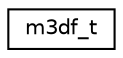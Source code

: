 digraph "Graphical Class Hierarchy"
{
 // LATEX_PDF_SIZE
  edge [fontname="Helvetica",fontsize="10",labelfontname="Helvetica",labelfontsize="10"];
  node [fontname="Helvetica",fontsize="10",shape=record];
  rankdir="LR";
  Node0 [label="m3df_t",height=0.2,width=0.4,color="black", fillcolor="white", style="filled",URL="$structm3df__t.html",tooltip=" "];
}
